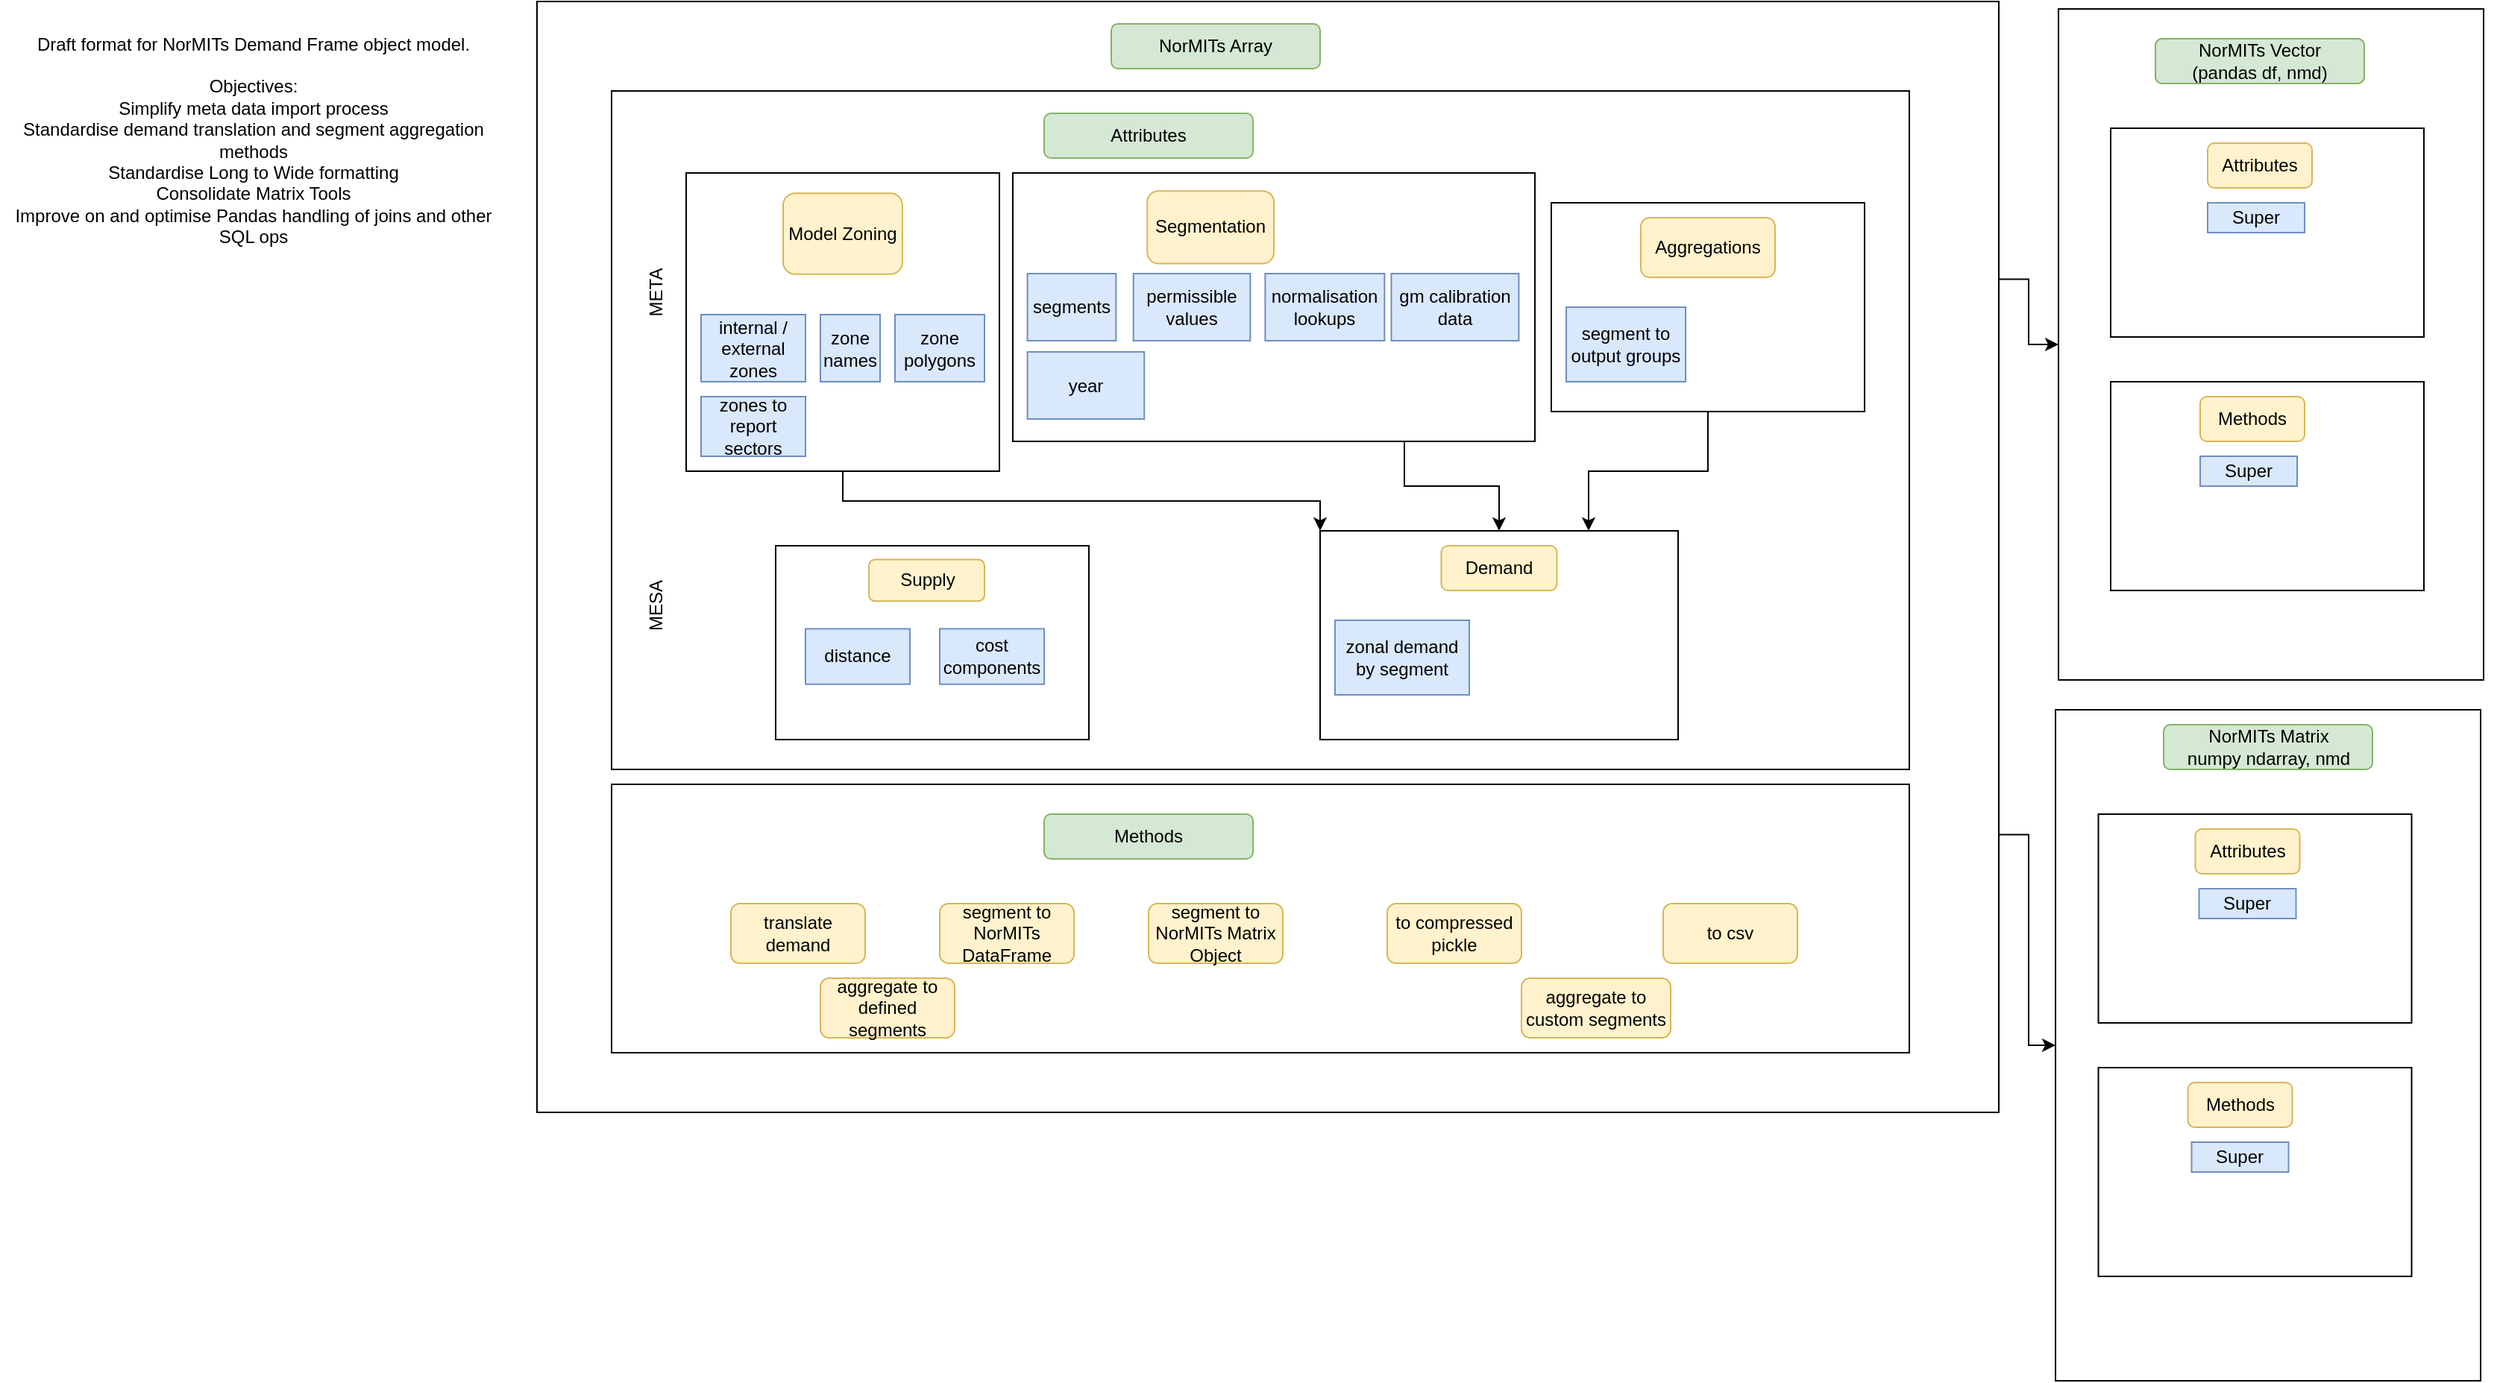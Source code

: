 <mxfile version="14.5.1" type="device" pages="3"><diagram name="(old) Class Structure" id="ro8L4rucvszXfq0d_TsU"><mxGraphModel dx="2249" dy="832" grid="1" gridSize="10" guides="1" tooltips="1" connect="1" arrows="1" fold="1" page="1" pageScale="1" pageWidth="827" pageHeight="1169" math="0" shadow="0"><root><mxCell id="MER2tRHybL5sm-k-57OJ-0"/><mxCell id="MER2tRHybL5sm-k-57OJ-1" parent="MER2tRHybL5sm-k-57OJ-0"/><mxCell id="MER2tRHybL5sm-k-57OJ-2" style="edgeStyle=orthogonalEdgeStyle;rounded=0;orthogonalLoop=1;jettySize=auto;html=1;exitX=1;exitY=0.75;exitDx=0;exitDy=0;" edge="1" parent="MER2tRHybL5sm-k-57OJ-1" source="MER2tRHybL5sm-k-57OJ-4" target="MER2tRHybL5sm-k-57OJ-10"><mxGeometry relative="1" as="geometry"/></mxCell><mxCell id="MER2tRHybL5sm-k-57OJ-3" style="edgeStyle=orthogonalEdgeStyle;rounded=0;orthogonalLoop=1;jettySize=auto;html=1;exitX=1;exitY=0.25;exitDx=0;exitDy=0;" edge="1" parent="MER2tRHybL5sm-k-57OJ-1" source="MER2tRHybL5sm-k-57OJ-4" target="MER2tRHybL5sm-k-57OJ-67"><mxGeometry relative="1" as="geometry"/></mxCell><mxCell id="MER2tRHybL5sm-k-57OJ-4" value="" style="rounded=0;whiteSpace=wrap;html=1;fillColor=none;" vertex="1" parent="MER2tRHybL5sm-k-57OJ-1"><mxGeometry x="-80" y="55" width="980" height="745" as="geometry"/></mxCell><mxCell id="MER2tRHybL5sm-k-57OJ-5" value="" style="rounded=0;whiteSpace=wrap;html=1;" vertex="1" parent="MER2tRHybL5sm-k-57OJ-1"><mxGeometry x="-30" y="115" width="870" height="455" as="geometry"/></mxCell><mxCell id="MER2tRHybL5sm-k-57OJ-6" value="Attributes" style="rounded=1;whiteSpace=wrap;html=1;fillColor=#d5e8d4;strokeColor=#82b366;" vertex="1" parent="MER2tRHybL5sm-k-57OJ-1"><mxGeometry x="260" y="130" width="140" height="30" as="geometry"/></mxCell><mxCell id="MER2tRHybL5sm-k-57OJ-7" style="edgeStyle=orthogonalEdgeStyle;rounded=0;orthogonalLoop=1;jettySize=auto;html=1;exitX=0.75;exitY=1;exitDx=0;exitDy=0;entryX=0.5;entryY=0;entryDx=0;entryDy=0;" edge="1" parent="MER2tRHybL5sm-k-57OJ-1" source="MER2tRHybL5sm-k-57OJ-26" target="MER2tRHybL5sm-k-57OJ-44"><mxGeometry relative="1" as="geometry"/></mxCell><mxCell id="MER2tRHybL5sm-k-57OJ-8" value="" style="group" vertex="1" connectable="0" parent="MER2tRHybL5sm-k-57OJ-1"><mxGeometry x="950" y="530" width="285" height="450" as="geometry"/></mxCell><mxCell id="MER2tRHybL5sm-k-57OJ-9" value="" style="group;fillColor=none;" vertex="1" connectable="0" parent="MER2tRHybL5sm-k-57OJ-8"><mxGeometry x="-12" width="285" height="450" as="geometry"/></mxCell><mxCell id="MER2tRHybL5sm-k-57OJ-10" value="" style="rounded=0;whiteSpace=wrap;html=1;fillColor=none;" vertex="1" parent="MER2tRHybL5sm-k-57OJ-9"><mxGeometry width="285" height="450" as="geometry"/></mxCell><mxCell id="MER2tRHybL5sm-k-57OJ-11" value="NorMITs Matrix&lt;br&gt;numpy ndarray, nmd" style="rounded=1;whiteSpace=wrap;html=1;fillColor=#d5e8d4;strokeColor=#82b366;" vertex="1" parent="MER2tRHybL5sm-k-57OJ-9"><mxGeometry x="72.5" y="10" width="140" height="30" as="geometry"/></mxCell><mxCell id="MER2tRHybL5sm-k-57OJ-12" value="" style="rounded=0;whiteSpace=wrap;html=1;" vertex="1" parent="MER2tRHybL5sm-k-57OJ-9"><mxGeometry x="28.75" y="70" width="210" height="140" as="geometry"/></mxCell><mxCell id="MER2tRHybL5sm-k-57OJ-13" value="Attributes" style="rounded=1;whiteSpace=wrap;html=1;fillColor=#fff2cc;strokeColor=#d6b656;" vertex="1" parent="MER2tRHybL5sm-k-57OJ-9"><mxGeometry x="93.75" y="80" width="70" height="30" as="geometry"/></mxCell><mxCell id="MER2tRHybL5sm-k-57OJ-14" value="" style="rounded=0;whiteSpace=wrap;html=1;" vertex="1" parent="MER2tRHybL5sm-k-57OJ-9"><mxGeometry x="28.75" y="240" width="210" height="140" as="geometry"/></mxCell><mxCell id="MER2tRHybL5sm-k-57OJ-15" value="Methods" style="rounded=1;whiteSpace=wrap;html=1;fillColor=#fff2cc;strokeColor=#d6b656;" vertex="1" parent="MER2tRHybL5sm-k-57OJ-9"><mxGeometry x="88.75" y="250" width="70" height="30" as="geometry"/></mxCell><mxCell id="MER2tRHybL5sm-k-57OJ-16" value="Super" style="rounded=0;whiteSpace=wrap;html=1;fillColor=#dae8fc;strokeColor=#6c8ebf;" vertex="1" parent="MER2tRHybL5sm-k-57OJ-9"><mxGeometry x="96.25" y="120" width="65" height="20" as="geometry"/></mxCell><mxCell id="MER2tRHybL5sm-k-57OJ-17" value="Super" style="rounded=0;whiteSpace=wrap;html=1;fillColor=#dae8fc;strokeColor=#6c8ebf;" vertex="1" parent="MER2tRHybL5sm-k-57OJ-9"><mxGeometry x="91.25" y="290" width="65" height="20" as="geometry"/></mxCell><mxCell id="MER2tRHybL5sm-k-57OJ-18" value="" style="group" vertex="1" connectable="0" parent="MER2tRHybL5sm-k-57OJ-1"><mxGeometry x="20" y="170" width="210" height="200" as="geometry"/></mxCell><mxCell id="MER2tRHybL5sm-k-57OJ-19" value="" style="rounded=0;whiteSpace=wrap;html=1;" vertex="1" parent="MER2tRHybL5sm-k-57OJ-18"><mxGeometry width="210" height="200" as="geometry"/></mxCell><mxCell id="MER2tRHybL5sm-k-57OJ-20" value="Model Zoning" style="rounded=1;whiteSpace=wrap;html=1;fillColor=#fff2cc;strokeColor=#d6b656;" vertex="1" parent="MER2tRHybL5sm-k-57OJ-18"><mxGeometry x="65" y="13.571" width="80" height="54.286" as="geometry"/></mxCell><mxCell id="MER2tRHybL5sm-k-57OJ-21" value="internal / external zones" style="rounded=0;whiteSpace=wrap;html=1;fillColor=#dae8fc;strokeColor=#6c8ebf;" vertex="1" parent="MER2tRHybL5sm-k-57OJ-18"><mxGeometry x="10" y="95" width="70" height="45" as="geometry"/></mxCell><mxCell id="MER2tRHybL5sm-k-57OJ-22" value="zone names" style="rounded=0;whiteSpace=wrap;html=1;fillColor=#dae8fc;strokeColor=#6c8ebf;" vertex="1" parent="MER2tRHybL5sm-k-57OJ-18"><mxGeometry x="90" y="95" width="40" height="45" as="geometry"/></mxCell><mxCell id="MER2tRHybL5sm-k-57OJ-23" value="zone polygons" style="rounded=0;whiteSpace=wrap;html=1;fillColor=#dae8fc;strokeColor=#6c8ebf;" vertex="1" parent="MER2tRHybL5sm-k-57OJ-18"><mxGeometry x="140" y="95" width="60" height="45" as="geometry"/></mxCell><mxCell id="MER2tRHybL5sm-k-57OJ-24" value="zones to report sectors" style="rounded=0;whiteSpace=wrap;html=1;fillColor=#dae8fc;strokeColor=#6c8ebf;" vertex="1" parent="MER2tRHybL5sm-k-57OJ-18"><mxGeometry x="10" y="150" width="70" height="40" as="geometry"/></mxCell><mxCell id="MER2tRHybL5sm-k-57OJ-25" value="" style="group;fillColor=#dae8fc;strokeColor=#6c8ebf;" vertex="1" connectable="0" parent="MER2tRHybL5sm-k-57OJ-1"><mxGeometry x="239" y="170" width="350" height="180" as="geometry"/></mxCell><mxCell id="MER2tRHybL5sm-k-57OJ-26" value="" style="rounded=0;whiteSpace=wrap;html=1;" vertex="1" parent="MER2tRHybL5sm-k-57OJ-25"><mxGeometry width="350" height="180" as="geometry"/></mxCell><mxCell id="MER2tRHybL5sm-k-57OJ-27" value="Segmentation" style="rounded=1;whiteSpace=wrap;html=1;fillColor=#fff2cc;strokeColor=#d6b656;" vertex="1" parent="MER2tRHybL5sm-k-57OJ-25"><mxGeometry x="90.152" y="12.143" width="84.848" height="48.571" as="geometry"/></mxCell><mxCell id="MER2tRHybL5sm-k-57OJ-28" value="normalisation lookups" style="rounded=0;whiteSpace=wrap;html=1;fillColor=#dae8fc;strokeColor=#6c8ebf;" vertex="1" parent="MER2tRHybL5sm-k-57OJ-25"><mxGeometry x="169.19" y="67.5" width="80" height="45" as="geometry"/></mxCell><mxCell id="MER2tRHybL5sm-k-57OJ-29" value="segments" style="rounded=0;whiteSpace=wrap;html=1;fillColor=#dae8fc;strokeColor=#6c8ebf;" vertex="1" parent="MER2tRHybL5sm-k-57OJ-25"><mxGeometry x="9.8" y="67.5" width="59.39" height="45" as="geometry"/></mxCell><mxCell id="MER2tRHybL5sm-k-57OJ-30" value="permissible values" style="rounded=0;whiteSpace=wrap;html=1;fillColor=#dae8fc;strokeColor=#6c8ebf;" vertex="1" parent="MER2tRHybL5sm-k-57OJ-25"><mxGeometry x="80.86" y="67.5" width="78.33" height="45" as="geometry"/></mxCell><mxCell id="MER2tRHybL5sm-k-57OJ-31" value="gm calibration data" style="rounded=0;whiteSpace=wrap;html=1;fillColor=#dae8fc;strokeColor=#6c8ebf;" vertex="1" parent="MER2tRHybL5sm-k-57OJ-25"><mxGeometry x="253.73" y="67.5" width="85.46" height="45" as="geometry"/></mxCell><mxCell id="MER2tRHybL5sm-k-57OJ-32" value="year" style="rounded=0;whiteSpace=wrap;html=1;fillColor=#dae8fc;strokeColor=#6c8ebf;" vertex="1" parent="MER2tRHybL5sm-k-57OJ-25"><mxGeometry x="9.8" y="120" width="78.33" height="45" as="geometry"/></mxCell><mxCell id="MER2tRHybL5sm-k-57OJ-33" value="" style="group;fillColor=#fff2cc;strokeColor=#d6b656;" vertex="1" connectable="0" parent="MER2tRHybL5sm-k-57OJ-1"><mxGeometry x="600" y="190" width="210" height="140" as="geometry"/></mxCell><mxCell id="MER2tRHybL5sm-k-57OJ-34" value="" style="rounded=0;whiteSpace=wrap;html=1;" vertex="1" parent="MER2tRHybL5sm-k-57OJ-33"><mxGeometry width="210" height="140" as="geometry"/></mxCell><mxCell id="MER2tRHybL5sm-k-57OJ-35" value="Aggregations" style="rounded=1;whiteSpace=wrap;html=1;fillColor=#fff2cc;strokeColor=#d6b656;" vertex="1" parent="MER2tRHybL5sm-k-57OJ-33"><mxGeometry x="60" y="10" width="90" height="40" as="geometry"/></mxCell><mxCell id="MER2tRHybL5sm-k-57OJ-36" value="segment to output groups" style="rounded=0;whiteSpace=wrap;html=1;fillColor=#dae8fc;strokeColor=#6c8ebf;" vertex="1" parent="MER2tRHybL5sm-k-57OJ-33"><mxGeometry x="10" y="70" width="80" height="50" as="geometry"/></mxCell><mxCell id="MER2tRHybL5sm-k-57OJ-37" value="" style="group" vertex="1" connectable="0" parent="MER2tRHybL5sm-k-57OJ-1"><mxGeometry x="80" y="420" width="210" height="130" as="geometry"/></mxCell><mxCell id="MER2tRHybL5sm-k-57OJ-38" value="" style="rounded=0;whiteSpace=wrap;html=1;" vertex="1" parent="MER2tRHybL5sm-k-57OJ-37"><mxGeometry width="210" height="130" as="geometry"/></mxCell><mxCell id="MER2tRHybL5sm-k-57OJ-39" value="Supply" style="rounded=1;whiteSpace=wrap;html=1;fillColor=#fff2cc;strokeColor=#d6b656;" vertex="1" parent="MER2tRHybL5sm-k-57OJ-37"><mxGeometry x="62.5" y="9.286" width="77.5" height="27.857" as="geometry"/></mxCell><mxCell id="MER2tRHybL5sm-k-57OJ-40" value="distance" style="rounded=0;whiteSpace=wrap;html=1;fillColor=#dae8fc;strokeColor=#6c8ebf;" vertex="1" parent="MER2tRHybL5sm-k-57OJ-37"><mxGeometry x="20" y="55.714" width="70" height="37.143" as="geometry"/></mxCell><mxCell id="MER2tRHybL5sm-k-57OJ-41" value="cost components" style="rounded=0;whiteSpace=wrap;html=1;fillColor=#dae8fc;strokeColor=#6c8ebf;" vertex="1" parent="MER2tRHybL5sm-k-57OJ-37"><mxGeometry x="110" y="55.714" width="70" height="37.143" as="geometry"/></mxCell><mxCell id="MER2tRHybL5sm-k-57OJ-42" style="edgeStyle=orthogonalEdgeStyle;rounded=0;orthogonalLoop=1;jettySize=auto;html=1;exitX=0.5;exitY=1;exitDx=0;exitDy=0;entryX=0;entryY=0;entryDx=0;entryDy=0;" edge="1" parent="MER2tRHybL5sm-k-57OJ-1" source="MER2tRHybL5sm-k-57OJ-19" target="MER2tRHybL5sm-k-57OJ-44"><mxGeometry relative="1" as="geometry"/></mxCell><mxCell id="MER2tRHybL5sm-k-57OJ-43" value="" style="group;fillColor=#fff2cc;strokeColor=#d6b656;" vertex="1" connectable="0" parent="MER2tRHybL5sm-k-57OJ-1"><mxGeometry x="445" y="410" width="240" height="140" as="geometry"/></mxCell><mxCell id="MER2tRHybL5sm-k-57OJ-44" value="" style="rounded=0;whiteSpace=wrap;html=1;" vertex="1" parent="MER2tRHybL5sm-k-57OJ-43"><mxGeometry width="240" height="140" as="geometry"/></mxCell><mxCell id="MER2tRHybL5sm-k-57OJ-45" value="Demand" style="rounded=1;whiteSpace=wrap;html=1;fillColor=#fff2cc;strokeColor=#d6b656;" vertex="1" parent="MER2tRHybL5sm-k-57OJ-43"><mxGeometry x="81.25" y="10" width="77.5" height="30" as="geometry"/></mxCell><mxCell id="MER2tRHybL5sm-k-57OJ-46" value="zonal demand by segment" style="rounded=0;whiteSpace=wrap;html=1;fillColor=#dae8fc;strokeColor=#6c8ebf;" vertex="1" parent="MER2tRHybL5sm-k-57OJ-43"><mxGeometry x="10" y="60" width="90" height="50" as="geometry"/></mxCell><mxCell id="MER2tRHybL5sm-k-57OJ-47" value="NorMITs Array" style="rounded=1;whiteSpace=wrap;html=1;fillColor=#d5e8d4;strokeColor=#82b366;" vertex="1" parent="MER2tRHybL5sm-k-57OJ-1"><mxGeometry x="305" y="70" width="140" height="30" as="geometry"/></mxCell><mxCell id="MER2tRHybL5sm-k-57OJ-48" value="" style="rounded=0;whiteSpace=wrap;html=1;" vertex="1" parent="MER2tRHybL5sm-k-57OJ-1"><mxGeometry x="-30" y="580" width="870" height="180" as="geometry"/></mxCell><mxCell id="MER2tRHybL5sm-k-57OJ-49" value="Methods" style="rounded=1;whiteSpace=wrap;html=1;fillColor=#d5e8d4;strokeColor=#82b366;" vertex="1" parent="MER2tRHybL5sm-k-57OJ-1"><mxGeometry x="260" y="600" width="140" height="30" as="geometry"/></mxCell><mxCell id="MER2tRHybL5sm-k-57OJ-50" value="translate demand" style="rounded=1;whiteSpace=wrap;html=1;fillColor=#fff2cc;strokeColor=#d6b656;" vertex="1" parent="MER2tRHybL5sm-k-57OJ-1"><mxGeometry x="50" y="660" width="90" height="40" as="geometry"/></mxCell><mxCell id="MER2tRHybL5sm-k-57OJ-51" value="segment to NorMITs DataFrame" style="rounded=1;whiteSpace=wrap;html=1;fillColor=#fff2cc;strokeColor=#d6b656;" vertex="1" parent="MER2tRHybL5sm-k-57OJ-1"><mxGeometry x="190" y="660" width="90" height="40" as="geometry"/></mxCell><mxCell id="MER2tRHybL5sm-k-57OJ-52" value="segment to NorMITs Matrix Object" style="rounded=1;whiteSpace=wrap;html=1;fillColor=#fff2cc;strokeColor=#d6b656;" vertex="1" parent="MER2tRHybL5sm-k-57OJ-1"><mxGeometry x="330" y="660" width="90" height="40" as="geometry"/></mxCell><mxCell id="MER2tRHybL5sm-k-57OJ-53" value="to compressed pickle" style="rounded=1;whiteSpace=wrap;html=1;fillColor=#fff2cc;strokeColor=#d6b656;" vertex="1" parent="MER2tRHybL5sm-k-57OJ-1"><mxGeometry x="490" y="660" width="90" height="40" as="geometry"/></mxCell><mxCell id="MER2tRHybL5sm-k-57OJ-54" value="to csv" style="rounded=1;whiteSpace=wrap;html=1;fillColor=#fff2cc;strokeColor=#d6b656;" vertex="1" parent="MER2tRHybL5sm-k-57OJ-1"><mxGeometry x="675" y="660" width="90" height="40" as="geometry"/></mxCell><mxCell id="MER2tRHybL5sm-k-57OJ-55" style="edgeStyle=orthogonalEdgeStyle;rounded=0;orthogonalLoop=1;jettySize=auto;html=1;exitX=0.5;exitY=1;exitDx=0;exitDy=0;entryX=0.75;entryY=0;entryDx=0;entryDy=0;" edge="1" parent="MER2tRHybL5sm-k-57OJ-1" source="MER2tRHybL5sm-k-57OJ-34" target="MER2tRHybL5sm-k-57OJ-44"><mxGeometry relative="1" as="geometry"/></mxCell><mxCell id="MER2tRHybL5sm-k-57OJ-56" value="META" style="text;html=1;strokeColor=none;fillColor=none;align=center;verticalAlign=middle;whiteSpace=wrap;rounded=0;rotation=-90;" vertex="1" parent="MER2tRHybL5sm-k-57OJ-1"><mxGeometry x="-20" y="240" width="40" height="20" as="geometry"/></mxCell><mxCell id="MER2tRHybL5sm-k-57OJ-57" value="MESA" style="text;html=1;strokeColor=none;fillColor=none;align=center;verticalAlign=middle;whiteSpace=wrap;rounded=0;rotation=-90;" vertex="1" parent="MER2tRHybL5sm-k-57OJ-1"><mxGeometry x="-20" y="450" width="40" height="20" as="geometry"/></mxCell><mxCell id="MER2tRHybL5sm-k-57OJ-58" value="Draft format for NorMITs Demand Frame object model.&lt;br&gt;&lt;br&gt;Objectives:&lt;br&gt;Simplify meta data import process&lt;br&gt;Standardise demand translation and segment aggregation methods&lt;br&gt;Standardise Long to Wide formatting&lt;br&gt;Consolidate Matrix Tools&lt;br&gt;Improve on and optimise Pandas handling of joins and other SQL ops" style="text;html=1;strokeColor=none;fillColor=none;align=center;verticalAlign=middle;whiteSpace=wrap;rounded=0;" vertex="1" parent="MER2tRHybL5sm-k-57OJ-1"><mxGeometry x="-440" y="55" width="340" height="185" as="geometry"/></mxCell><mxCell id="MER2tRHybL5sm-k-57OJ-59" value="" style="group;fillColor=none;" vertex="1" connectable="0" parent="MER2tRHybL5sm-k-57OJ-1"><mxGeometry x="940" y="60" width="285" height="450" as="geometry"/></mxCell><mxCell id="MER2tRHybL5sm-k-57OJ-60" value="NorMITs DataFrame&lt;br&gt;(pandas df, nmd)" style="rounded=1;whiteSpace=wrap;html=1;fillColor=#d5e8d4;strokeColor=#82b366;" vertex="1" parent="MER2tRHybL5sm-k-57OJ-59"><mxGeometry x="65" y="20" width="140" height="30" as="geometry"/></mxCell><mxCell id="MER2tRHybL5sm-k-57OJ-61" value="" style="rounded=0;whiteSpace=wrap;html=1;" vertex="1" parent="MER2tRHybL5sm-k-57OJ-59"><mxGeometry x="35" y="80" width="210" height="140" as="geometry"/></mxCell><mxCell id="MER2tRHybL5sm-k-57OJ-62" value="Attributes" style="rounded=1;whiteSpace=wrap;html=1;fillColor=#fff2cc;strokeColor=#d6b656;" vertex="1" parent="MER2tRHybL5sm-k-57OJ-59"><mxGeometry x="100" y="90" width="70" height="30" as="geometry"/></mxCell><mxCell id="MER2tRHybL5sm-k-57OJ-63" value="Methods" style="rounded=1;whiteSpace=wrap;html=1;fillColor=#fff2cc;strokeColor=#d6b656;" vertex="1" parent="MER2tRHybL5sm-k-57OJ-59"><mxGeometry x="95" y="260" width="70" height="30" as="geometry"/></mxCell><mxCell id="MER2tRHybL5sm-k-57OJ-64" value="Super" style="rounded=0;whiteSpace=wrap;html=1;fillColor=#dae8fc;strokeColor=#6c8ebf;" vertex="1" parent="MER2tRHybL5sm-k-57OJ-59"><mxGeometry x="100" y="130" width="65" height="20" as="geometry"/></mxCell><mxCell id="MER2tRHybL5sm-k-57OJ-65" value="Super" style="rounded=0;whiteSpace=wrap;html=1;fillColor=#dae8fc;strokeColor=#6c8ebf;" vertex="1" parent="MER2tRHybL5sm-k-57OJ-59"><mxGeometry x="95" y="300" width="65" height="20" as="geometry"/></mxCell><mxCell id="MER2tRHybL5sm-k-57OJ-66" value="" style="group;fillColor=none;" vertex="1" connectable="0" parent="MER2tRHybL5sm-k-57OJ-59"><mxGeometry width="285" height="450" as="geometry"/></mxCell><mxCell id="MER2tRHybL5sm-k-57OJ-67" value="" style="rounded=0;whiteSpace=wrap;html=1;fillColor=none;" vertex="1" parent="MER2tRHybL5sm-k-57OJ-66"><mxGeometry width="285" height="450" as="geometry"/></mxCell><mxCell id="MER2tRHybL5sm-k-57OJ-68" value="" style="rounded=0;whiteSpace=wrap;html=1;" vertex="1" parent="MER2tRHybL5sm-k-57OJ-66"><mxGeometry x="35" y="250" width="210" height="140" as="geometry"/></mxCell><mxCell id="MER2tRHybL5sm-k-57OJ-69" value="NorMITs Vector&lt;br&gt;(pandas df, nmd)" style="rounded=1;whiteSpace=wrap;html=1;fillColor=#d5e8d4;strokeColor=#82b366;" vertex="1" parent="MER2tRHybL5sm-k-57OJ-66"><mxGeometry x="65" y="20" width="140" height="30" as="geometry"/></mxCell><mxCell id="MER2tRHybL5sm-k-57OJ-70" value="" style="rounded=0;whiteSpace=wrap;html=1;" vertex="1" parent="MER2tRHybL5sm-k-57OJ-66"><mxGeometry x="35" y="80" width="210" height="140" as="geometry"/></mxCell><mxCell id="MER2tRHybL5sm-k-57OJ-71" value="Attributes" style="rounded=1;whiteSpace=wrap;html=1;fillColor=#fff2cc;strokeColor=#d6b656;" vertex="1" parent="MER2tRHybL5sm-k-57OJ-66"><mxGeometry x="100" y="90" width="70" height="30" as="geometry"/></mxCell><mxCell id="MER2tRHybL5sm-k-57OJ-72" value="Super" style="rounded=0;whiteSpace=wrap;html=1;fillColor=#dae8fc;strokeColor=#6c8ebf;" vertex="1" parent="MER2tRHybL5sm-k-57OJ-66"><mxGeometry x="100" y="130" width="65" height="20" as="geometry"/></mxCell><mxCell id="MER2tRHybL5sm-k-57OJ-73" value="Methods" style="rounded=1;whiteSpace=wrap;html=1;fillColor=#fff2cc;strokeColor=#d6b656;" vertex="1" parent="MER2tRHybL5sm-k-57OJ-66"><mxGeometry x="95" y="260" width="70" height="30" as="geometry"/></mxCell><mxCell id="MER2tRHybL5sm-k-57OJ-74" value="Super" style="rounded=0;whiteSpace=wrap;html=1;fillColor=#dae8fc;strokeColor=#6c8ebf;" vertex="1" parent="MER2tRHybL5sm-k-57OJ-66"><mxGeometry x="95" y="300" width="65" height="20" as="geometry"/></mxCell><mxCell id="MER2tRHybL5sm-k-57OJ-75" value="aggregate to defined segments" style="rounded=1;whiteSpace=wrap;html=1;fillColor=#fff2cc;strokeColor=#d6b656;" vertex="1" parent="MER2tRHybL5sm-k-57OJ-1"><mxGeometry x="110" y="710" width="90" height="40" as="geometry"/></mxCell><mxCell id="MER2tRHybL5sm-k-57OJ-76" value="aggregate to custom segments" style="rounded=1;whiteSpace=wrap;html=1;fillColor=#fff2cc;strokeColor=#d6b656;" vertex="1" parent="MER2tRHybL5sm-k-57OJ-1"><mxGeometry x="580" y="710" width="100" height="40" as="geometry"/></mxCell></root></mxGraphModel></diagram><diagram id="L_0U2pa3py76Em3ltqrZ" name="Class Structure"><mxGraphModel dx="2249" dy="832" grid="1" gridSize="10" guides="1" tooltips="1" connect="1" arrows="1" fold="1" page="1" pageScale="1" pageWidth="827" pageHeight="1169" math="0" shadow="0"><root><mxCell id="0"/><mxCell id="1" parent="0"/><mxCell id="Or7PNEEcfZV_SmvO1WI1-120" style="edgeStyle=orthogonalEdgeStyle;rounded=0;orthogonalLoop=1;jettySize=auto;html=1;exitX=1;exitY=0.75;exitDx=0;exitDy=0;" parent="1" source="Or7PNEEcfZV_SmvO1WI1-84" target="Or7PNEEcfZV_SmvO1WI1-32" edge="1"><mxGeometry relative="1" as="geometry"/></mxCell><mxCell id="Or7PNEEcfZV_SmvO1WI1-121" style="edgeStyle=orthogonalEdgeStyle;rounded=0;orthogonalLoop=1;jettySize=auto;html=1;exitX=1;exitY=0.25;exitDx=0;exitDy=0;" parent="1" source="Or7PNEEcfZV_SmvO1WI1-84" target="Or7PNEEcfZV_SmvO1WI1-20" edge="1"><mxGeometry relative="1" as="geometry"/></mxCell><mxCell id="Or7PNEEcfZV_SmvO1WI1-84" value="" style="rounded=0;whiteSpace=wrap;html=1;fillColor=none;" parent="1" vertex="1"><mxGeometry x="-80" y="55" width="980" height="745" as="geometry"/></mxCell><mxCell id="Or7PNEEcfZV_SmvO1WI1-2" value="" style="rounded=0;whiteSpace=wrap;html=1;" parent="1" vertex="1"><mxGeometry x="-30" y="115" width="870" height="455" as="geometry"/></mxCell><mxCell id="Or7PNEEcfZV_SmvO1WI1-1" value="Attributes" style="rounded=1;whiteSpace=wrap;html=1;fillColor=#d5e8d4;strokeColor=#82b366;" parent="1" vertex="1"><mxGeometry x="260" y="130" width="140" height="30" as="geometry"/></mxCell><mxCell id="Or7PNEEcfZV_SmvO1WI1-31" style="edgeStyle=orthogonalEdgeStyle;rounded=0;orthogonalLoop=1;jettySize=auto;html=1;exitX=0.75;exitY=1;exitDx=0;exitDy=0;entryX=0.5;entryY=0;entryDx=0;entryDy=0;" parent="1" source="Or7PNEEcfZV_SmvO1WI1-12" target="Or7PNEEcfZV_SmvO1WI1-29" edge="1"><mxGeometry relative="1" as="geometry"/></mxCell><mxCell id="Or7PNEEcfZV_SmvO1WI1-50" value="" style="group" parent="1" vertex="1" connectable="0"><mxGeometry x="950" y="530" width="285" height="450" as="geometry"/></mxCell><mxCell id="Or7PNEEcfZV_SmvO1WI1-92" value="" style="group;fillColor=none;" parent="Or7PNEEcfZV_SmvO1WI1-50" vertex="1" connectable="0"><mxGeometry x="-12" width="285" height="450" as="geometry"/></mxCell><mxCell id="Or7PNEEcfZV_SmvO1WI1-32" value="" style="rounded=0;whiteSpace=wrap;html=1;fillColor=none;" parent="Or7PNEEcfZV_SmvO1WI1-92" vertex="1"><mxGeometry width="285" height="450" as="geometry"/></mxCell><mxCell id="Or7PNEEcfZV_SmvO1WI1-33" value="NorMITs Matrix&lt;br&gt;numpy ndarray, nmd" style="rounded=1;whiteSpace=wrap;html=1;fillColor=#d5e8d4;strokeColor=#82b366;" parent="Or7PNEEcfZV_SmvO1WI1-92" vertex="1"><mxGeometry x="72.5" y="10" width="140" height="30" as="geometry"/></mxCell><mxCell id="Or7PNEEcfZV_SmvO1WI1-35" value="" style="rounded=0;whiteSpace=wrap;html=1;" parent="Or7PNEEcfZV_SmvO1WI1-92" vertex="1"><mxGeometry x="28.75" y="70" width="210" height="140" as="geometry"/></mxCell><mxCell id="Or7PNEEcfZV_SmvO1WI1-36" value="Attributes" style="rounded=1;whiteSpace=wrap;html=1;fillColor=#fff2cc;strokeColor=#d6b656;" parent="Or7PNEEcfZV_SmvO1WI1-92" vertex="1"><mxGeometry x="93.75" y="80" width="70" height="30" as="geometry"/></mxCell><mxCell id="Or7PNEEcfZV_SmvO1WI1-37" value="" style="rounded=0;whiteSpace=wrap;html=1;" parent="Or7PNEEcfZV_SmvO1WI1-92" vertex="1"><mxGeometry x="28.75" y="240" width="210" height="140" as="geometry"/></mxCell><mxCell id="Or7PNEEcfZV_SmvO1WI1-38" value="Methods" style="rounded=1;whiteSpace=wrap;html=1;fillColor=#fff2cc;strokeColor=#d6b656;" parent="Or7PNEEcfZV_SmvO1WI1-92" vertex="1"><mxGeometry x="88.75" y="250" width="70" height="30" as="geometry"/></mxCell><mxCell id="Or7PNEEcfZV_SmvO1WI1-111" value="Super" style="rounded=0;whiteSpace=wrap;html=1;fillColor=#dae8fc;strokeColor=#6c8ebf;" parent="Or7PNEEcfZV_SmvO1WI1-92" vertex="1"><mxGeometry x="96.25" y="120" width="65" height="20" as="geometry"/></mxCell><mxCell id="Or7PNEEcfZV_SmvO1WI1-112" value="Super" style="rounded=0;whiteSpace=wrap;html=1;fillColor=#dae8fc;strokeColor=#6c8ebf;" parent="Or7PNEEcfZV_SmvO1WI1-92" vertex="1"><mxGeometry x="91.25" y="290" width="65" height="20" as="geometry"/></mxCell><mxCell id="Or7PNEEcfZV_SmvO1WI1-53" value="" style="group" parent="1" vertex="1" connectable="0"><mxGeometry x="20" y="170" width="210" height="200" as="geometry"/></mxCell><mxCell id="Or7PNEEcfZV_SmvO1WI1-6" value="" style="rounded=0;whiteSpace=wrap;html=1;" parent="Or7PNEEcfZV_SmvO1WI1-53" vertex="1"><mxGeometry width="210" height="200" as="geometry"/></mxCell><mxCell id="Or7PNEEcfZV_SmvO1WI1-5" value="Model Zoning" style="rounded=1;whiteSpace=wrap;html=1;fillColor=#fff2cc;strokeColor=#d6b656;" parent="Or7PNEEcfZV_SmvO1WI1-53" vertex="1"><mxGeometry x="65" y="13.571" width="80" height="54.286" as="geometry"/></mxCell><mxCell id="Or7PNEEcfZV_SmvO1WI1-7" value="internal / external zones" style="rounded=0;whiteSpace=wrap;html=1;fillColor=#dae8fc;strokeColor=#6c8ebf;" parent="Or7PNEEcfZV_SmvO1WI1-53" vertex="1"><mxGeometry x="10" y="95" width="70" height="45" as="geometry"/></mxCell><mxCell id="Or7PNEEcfZV_SmvO1WI1-9" value="zone names" style="rounded=0;whiteSpace=wrap;html=1;fillColor=#dae8fc;strokeColor=#6c8ebf;" parent="Or7PNEEcfZV_SmvO1WI1-53" vertex="1"><mxGeometry x="90" y="95" width="40" height="45" as="geometry"/></mxCell><mxCell id="Or7PNEEcfZV_SmvO1WI1-10" value="zone polygons" style="rounded=0;whiteSpace=wrap;html=1;fillColor=#dae8fc;strokeColor=#6c8ebf;" parent="Or7PNEEcfZV_SmvO1WI1-53" vertex="1"><mxGeometry x="140" y="95" width="60" height="45" as="geometry"/></mxCell><mxCell id="Or7PNEEcfZV_SmvO1WI1-97" value="zones to report sectors" style="rounded=0;whiteSpace=wrap;html=1;fillColor=#dae8fc;strokeColor=#6c8ebf;" parent="Or7PNEEcfZV_SmvO1WI1-53" vertex="1"><mxGeometry x="10" y="150" width="70" height="40" as="geometry"/></mxCell><mxCell id="Or7PNEEcfZV_SmvO1WI1-54" value="" style="group;fillColor=#dae8fc;strokeColor=#6c8ebf;" parent="1" vertex="1" connectable="0"><mxGeometry x="239" y="170" width="350" height="180" as="geometry"/></mxCell><mxCell id="Or7PNEEcfZV_SmvO1WI1-12" value="" style="rounded=0;whiteSpace=wrap;html=1;" parent="Or7PNEEcfZV_SmvO1WI1-54" vertex="1"><mxGeometry width="350" height="180" as="geometry"/></mxCell><mxCell id="Or7PNEEcfZV_SmvO1WI1-11" value="Segmentation" style="rounded=1;whiteSpace=wrap;html=1;fillColor=#fff2cc;strokeColor=#d6b656;" parent="Or7PNEEcfZV_SmvO1WI1-54" vertex="1"><mxGeometry x="90.152" y="12.143" width="84.848" height="48.571" as="geometry"/></mxCell><mxCell id="Or7PNEEcfZV_SmvO1WI1-13" value="normalisation lookups" style="rounded=0;whiteSpace=wrap;html=1;fillColor=#dae8fc;strokeColor=#6c8ebf;" parent="Or7PNEEcfZV_SmvO1WI1-54" vertex="1"><mxGeometry x="169.19" y="67.5" width="80" height="45" as="geometry"/></mxCell><mxCell id="Or7PNEEcfZV_SmvO1WI1-14" value="segments" style="rounded=0;whiteSpace=wrap;html=1;fillColor=#dae8fc;strokeColor=#6c8ebf;" parent="Or7PNEEcfZV_SmvO1WI1-54" vertex="1"><mxGeometry x="9.8" y="67.5" width="59.39" height="45" as="geometry"/></mxCell><mxCell id="Or7PNEEcfZV_SmvO1WI1-15" value="permissible values" style="rounded=0;whiteSpace=wrap;html=1;fillColor=#dae8fc;strokeColor=#6c8ebf;" parent="Or7PNEEcfZV_SmvO1WI1-54" vertex="1"><mxGeometry x="80.86" y="67.5" width="78.33" height="45" as="geometry"/></mxCell><mxCell id="Or7PNEEcfZV_SmvO1WI1-100" value="gm calibration data" style="rounded=0;whiteSpace=wrap;html=1;fillColor=#dae8fc;strokeColor=#6c8ebf;" parent="Or7PNEEcfZV_SmvO1WI1-54" vertex="1"><mxGeometry x="253.73" y="67.5" width="85.46" height="45" as="geometry"/></mxCell><mxCell id="Or7PNEEcfZV_SmvO1WI1-122" value="year" style="rounded=0;whiteSpace=wrap;html=1;fillColor=#dae8fc;strokeColor=#6c8ebf;" parent="Or7PNEEcfZV_SmvO1WI1-54" vertex="1"><mxGeometry x="9.8" y="120" width="78.33" height="45" as="geometry"/></mxCell><mxCell id="Or7PNEEcfZV_SmvO1WI1-55" value="" style="group;fillColor=#fff2cc;strokeColor=#d6b656;" parent="1" vertex="1" connectable="0"><mxGeometry x="600" y="190" width="210" height="140" as="geometry"/></mxCell><mxCell id="Or7PNEEcfZV_SmvO1WI1-18" value="" style="rounded=0;whiteSpace=wrap;html=1;" parent="Or7PNEEcfZV_SmvO1WI1-55" vertex="1"><mxGeometry width="210" height="140" as="geometry"/></mxCell><mxCell id="Or7PNEEcfZV_SmvO1WI1-17" value="Aggregations" style="rounded=1;whiteSpace=wrap;html=1;fillColor=#fff2cc;strokeColor=#d6b656;" parent="Or7PNEEcfZV_SmvO1WI1-55" vertex="1"><mxGeometry x="60" y="10" width="90" height="40" as="geometry"/></mxCell><mxCell id="Or7PNEEcfZV_SmvO1WI1-19" value="segment to output groups" style="rounded=0;whiteSpace=wrap;html=1;fillColor=#dae8fc;strokeColor=#6c8ebf;" parent="Or7PNEEcfZV_SmvO1WI1-55" vertex="1"><mxGeometry x="10" y="70" width="80" height="50" as="geometry"/></mxCell><mxCell id="Or7PNEEcfZV_SmvO1WI1-58" value="" style="group" parent="1" vertex="1" connectable="0"><mxGeometry x="80" y="420" width="210" height="130" as="geometry"/></mxCell><mxCell id="Or7PNEEcfZV_SmvO1WI1-27" value="" style="rounded=0;whiteSpace=wrap;html=1;" parent="Or7PNEEcfZV_SmvO1WI1-58" vertex="1"><mxGeometry width="210" height="130" as="geometry"/></mxCell><mxCell id="Or7PNEEcfZV_SmvO1WI1-28" value="Supply" style="rounded=1;whiteSpace=wrap;html=1;fillColor=#fff2cc;strokeColor=#d6b656;" parent="Or7PNEEcfZV_SmvO1WI1-58" vertex="1"><mxGeometry x="62.5" y="9.286" width="77.5" height="27.857" as="geometry"/></mxCell><mxCell id="Or7PNEEcfZV_SmvO1WI1-56" value="distance" style="rounded=0;whiteSpace=wrap;html=1;fillColor=#dae8fc;strokeColor=#6c8ebf;" parent="Or7PNEEcfZV_SmvO1WI1-58" vertex="1"><mxGeometry x="20" y="55.714" width="70" height="37.143" as="geometry"/></mxCell><mxCell id="Or7PNEEcfZV_SmvO1WI1-57" value="cost components" style="rounded=0;whiteSpace=wrap;html=1;fillColor=#dae8fc;strokeColor=#6c8ebf;" parent="Or7PNEEcfZV_SmvO1WI1-58" vertex="1"><mxGeometry x="110" y="55.714" width="70" height="37.143" as="geometry"/></mxCell><mxCell id="Or7PNEEcfZV_SmvO1WI1-60" style="edgeStyle=orthogonalEdgeStyle;rounded=0;orthogonalLoop=1;jettySize=auto;html=1;exitX=0.5;exitY=1;exitDx=0;exitDy=0;entryX=0;entryY=0;entryDx=0;entryDy=0;" parent="1" source="Or7PNEEcfZV_SmvO1WI1-6" target="Or7PNEEcfZV_SmvO1WI1-29" edge="1"><mxGeometry relative="1" as="geometry"/></mxCell><mxCell id="Or7PNEEcfZV_SmvO1WI1-61" value="" style="group;fillColor=#fff2cc;strokeColor=#d6b656;" parent="1" vertex="1" connectable="0"><mxGeometry x="445" y="410" width="240" height="140" as="geometry"/></mxCell><mxCell id="Or7PNEEcfZV_SmvO1WI1-29" value="" style="rounded=0;whiteSpace=wrap;html=1;" parent="Or7PNEEcfZV_SmvO1WI1-61" vertex="1"><mxGeometry width="240" height="140" as="geometry"/></mxCell><mxCell id="Or7PNEEcfZV_SmvO1WI1-30" value="Demand" style="rounded=1;whiteSpace=wrap;html=1;fillColor=#fff2cc;strokeColor=#d6b656;" parent="Or7PNEEcfZV_SmvO1WI1-61" vertex="1"><mxGeometry x="81.25" y="10" width="77.5" height="30" as="geometry"/></mxCell><mxCell id="Or7PNEEcfZV_SmvO1WI1-59" value="zonal demand by segment" style="rounded=0;whiteSpace=wrap;html=1;fillColor=#dae8fc;strokeColor=#6c8ebf;" parent="Or7PNEEcfZV_SmvO1WI1-61" vertex="1"><mxGeometry x="10" y="60" width="90" height="50" as="geometry"/></mxCell><mxCell id="Or7PNEEcfZV_SmvO1WI1-63" value="NorMITs Array" style="rounded=1;whiteSpace=wrap;html=1;fillColor=#d5e8d4;strokeColor=#82b366;" parent="1" vertex="1"><mxGeometry x="305" y="70" width="140" height="30" as="geometry"/></mxCell><mxCell id="Or7PNEEcfZV_SmvO1WI1-67" value="" style="rounded=0;whiteSpace=wrap;html=1;" parent="1" vertex="1"><mxGeometry x="-30" y="580" width="870" height="180" as="geometry"/></mxCell><mxCell id="Or7PNEEcfZV_SmvO1WI1-68" value="Methods" style="rounded=1;whiteSpace=wrap;html=1;fillColor=#d5e8d4;strokeColor=#82b366;" parent="1" vertex="1"><mxGeometry x="260" y="600" width="140" height="30" as="geometry"/></mxCell><mxCell id="Or7PNEEcfZV_SmvO1WI1-69" value="translate demand" style="rounded=1;whiteSpace=wrap;html=1;fillColor=#fff2cc;strokeColor=#d6b656;" parent="1" vertex="1"><mxGeometry x="50" y="660" width="90" height="40" as="geometry"/></mxCell><mxCell id="Or7PNEEcfZV_SmvO1WI1-70" value="segment to NorMITs DataFrame" style="rounded=1;whiteSpace=wrap;html=1;fillColor=#fff2cc;strokeColor=#d6b656;" parent="1" vertex="1"><mxGeometry x="190" y="660" width="90" height="40" as="geometry"/></mxCell><mxCell id="Or7PNEEcfZV_SmvO1WI1-71" value="segment to NorMITs Matrix Object" style="rounded=1;whiteSpace=wrap;html=1;fillColor=#fff2cc;strokeColor=#d6b656;" parent="1" vertex="1"><mxGeometry x="330" y="660" width="90" height="40" as="geometry"/></mxCell><mxCell id="Or7PNEEcfZV_SmvO1WI1-78" value="to compressed pickle" style="rounded=1;whiteSpace=wrap;html=1;fillColor=#fff2cc;strokeColor=#d6b656;" parent="1" vertex="1"><mxGeometry x="490" y="660" width="90" height="40" as="geometry"/></mxCell><mxCell id="Or7PNEEcfZV_SmvO1WI1-79" value="to csv" style="rounded=1;whiteSpace=wrap;html=1;fillColor=#fff2cc;strokeColor=#d6b656;" parent="1" vertex="1"><mxGeometry x="675" y="660" width="90" height="40" as="geometry"/></mxCell><mxCell id="Or7PNEEcfZV_SmvO1WI1-80" style="edgeStyle=orthogonalEdgeStyle;rounded=0;orthogonalLoop=1;jettySize=auto;html=1;exitX=0.5;exitY=1;exitDx=0;exitDy=0;entryX=0.75;entryY=0;entryDx=0;entryDy=0;" parent="1" source="Or7PNEEcfZV_SmvO1WI1-18" target="Or7PNEEcfZV_SmvO1WI1-29" edge="1"><mxGeometry relative="1" as="geometry"/></mxCell><mxCell id="Or7PNEEcfZV_SmvO1WI1-81" value="META" style="text;html=1;strokeColor=none;fillColor=none;align=center;verticalAlign=middle;whiteSpace=wrap;rounded=0;rotation=-90;" parent="1" vertex="1"><mxGeometry x="-20" y="240" width="40" height="20" as="geometry"/></mxCell><mxCell id="Or7PNEEcfZV_SmvO1WI1-82" value="MESA" style="text;html=1;strokeColor=none;fillColor=none;align=center;verticalAlign=middle;whiteSpace=wrap;rounded=0;rotation=-90;" parent="1" vertex="1"><mxGeometry x="-20" y="450" width="40" height="20" as="geometry"/></mxCell><mxCell id="Or7PNEEcfZV_SmvO1WI1-99" value="Draft format for NorMITs Demand Frame object model.&lt;br&gt;&lt;br&gt;Objectives:&lt;br&gt;Simplify meta data import process&lt;br&gt;Standardise demand translation and segment aggregation methods&lt;br&gt;Standardise Long to Wide formatting&lt;br&gt;Consolidate Matrix Tools&lt;br&gt;Improve on and optimise Pandas handling of joins and other SQL ops" style="text;html=1;strokeColor=none;fillColor=none;align=center;verticalAlign=middle;whiteSpace=wrap;rounded=0;" parent="1" vertex="1"><mxGeometry x="-440" y="55" width="340" height="185" as="geometry"/></mxCell><mxCell id="Or7PNEEcfZV_SmvO1WI1-39" value="" style="group;fillColor=none;" parent="1" vertex="1" connectable="0"><mxGeometry x="940" y="60" width="285" height="450" as="geometry"/></mxCell><mxCell id="Or7PNEEcfZV_SmvO1WI1-22" value="NorMITs DataFrame&lt;br&gt;(pandas df, nmd)" style="rounded=1;whiteSpace=wrap;html=1;fillColor=#d5e8d4;strokeColor=#82b366;" parent="Or7PNEEcfZV_SmvO1WI1-39" vertex="1"><mxGeometry x="65" y="20" width="140" height="30" as="geometry"/></mxCell><mxCell id="Or7PNEEcfZV_SmvO1WI1-23" value="" style="rounded=0;whiteSpace=wrap;html=1;" parent="Or7PNEEcfZV_SmvO1WI1-39" vertex="1"><mxGeometry x="35" y="80" width="210" height="140" as="geometry"/></mxCell><mxCell id="Or7PNEEcfZV_SmvO1WI1-25" value="Attributes" style="rounded=1;whiteSpace=wrap;html=1;fillColor=#fff2cc;strokeColor=#d6b656;" parent="Or7PNEEcfZV_SmvO1WI1-39" vertex="1"><mxGeometry x="100" y="90" width="70" height="30" as="geometry"/></mxCell><mxCell id="Or7PNEEcfZV_SmvO1WI1-26" value="Methods" style="rounded=1;whiteSpace=wrap;html=1;fillColor=#fff2cc;strokeColor=#d6b656;" parent="Or7PNEEcfZV_SmvO1WI1-39" vertex="1"><mxGeometry x="95" y="260" width="70" height="30" as="geometry"/></mxCell><mxCell id="Or7PNEEcfZV_SmvO1WI1-64" value="Super" style="rounded=0;whiteSpace=wrap;html=1;fillColor=#dae8fc;strokeColor=#6c8ebf;" parent="Or7PNEEcfZV_SmvO1WI1-39" vertex="1"><mxGeometry x="100" y="130" width="65" height="20" as="geometry"/></mxCell><mxCell id="Or7PNEEcfZV_SmvO1WI1-109" value="Super" style="rounded=0;whiteSpace=wrap;html=1;fillColor=#dae8fc;strokeColor=#6c8ebf;" parent="Or7PNEEcfZV_SmvO1WI1-39" vertex="1"><mxGeometry x="95" y="300" width="65" height="20" as="geometry"/></mxCell><mxCell id="Or7PNEEcfZV_SmvO1WI1-119" value="" style="group;fillColor=none;" parent="Or7PNEEcfZV_SmvO1WI1-39" vertex="1" connectable="0"><mxGeometry width="285" height="450" as="geometry"/></mxCell><mxCell id="Or7PNEEcfZV_SmvO1WI1-20" value="" style="rounded=0;whiteSpace=wrap;html=1;fillColor=none;" parent="Or7PNEEcfZV_SmvO1WI1-119" vertex="1"><mxGeometry width="285" height="450" as="geometry"/></mxCell><mxCell id="Or7PNEEcfZV_SmvO1WI1-24" value="" style="rounded=0;whiteSpace=wrap;html=1;" parent="Or7PNEEcfZV_SmvO1WI1-119" vertex="1"><mxGeometry x="35" y="250" width="210" height="140" as="geometry"/></mxCell><mxCell id="Or7PNEEcfZV_SmvO1WI1-113" value="NorMITs Vector&lt;br&gt;(pandas df, nmd)" style="rounded=1;whiteSpace=wrap;html=1;fillColor=#d5e8d4;strokeColor=#82b366;" parent="Or7PNEEcfZV_SmvO1WI1-119" vertex="1"><mxGeometry x="65" y="20" width="140" height="30" as="geometry"/></mxCell><mxCell id="Or7PNEEcfZV_SmvO1WI1-114" value="" style="rounded=0;whiteSpace=wrap;html=1;" parent="Or7PNEEcfZV_SmvO1WI1-119" vertex="1"><mxGeometry x="35" y="80" width="210" height="140" as="geometry"/></mxCell><mxCell id="Or7PNEEcfZV_SmvO1WI1-115" value="Attributes" style="rounded=1;whiteSpace=wrap;html=1;fillColor=#fff2cc;strokeColor=#d6b656;" parent="Or7PNEEcfZV_SmvO1WI1-119" vertex="1"><mxGeometry x="100" y="90" width="70" height="30" as="geometry"/></mxCell><mxCell id="Or7PNEEcfZV_SmvO1WI1-116" value="Super" style="rounded=0;whiteSpace=wrap;html=1;fillColor=#dae8fc;strokeColor=#6c8ebf;" parent="Or7PNEEcfZV_SmvO1WI1-119" vertex="1"><mxGeometry x="100" y="130" width="65" height="20" as="geometry"/></mxCell><mxCell id="Or7PNEEcfZV_SmvO1WI1-117" value="Methods" style="rounded=1;whiteSpace=wrap;html=1;fillColor=#fff2cc;strokeColor=#d6b656;" parent="Or7PNEEcfZV_SmvO1WI1-119" vertex="1"><mxGeometry x="95" y="260" width="70" height="30" as="geometry"/></mxCell><mxCell id="Or7PNEEcfZV_SmvO1WI1-118" value="Super" style="rounded=0;whiteSpace=wrap;html=1;fillColor=#dae8fc;strokeColor=#6c8ebf;" parent="Or7PNEEcfZV_SmvO1WI1-119" vertex="1"><mxGeometry x="95" y="300" width="65" height="20" as="geometry"/></mxCell><mxCell id="6Sf1EIR8vTawWBqo1_Ya-1" value="available segments" style="rounded=0;whiteSpace=wrap;html=1;fillColor=#dae8fc;strokeColor=#6c8ebf;" vertex="1" parent="Or7PNEEcfZV_SmvO1WI1-119"><mxGeometry x="40.61" y="160" width="59.39" height="45" as="geometry"/></mxCell><mxCell id="o-nCkPiQ718L9RjRGMd6-2" value="aggregate to defined segments" style="rounded=1;whiteSpace=wrap;html=1;fillColor=#fff2cc;strokeColor=#d6b656;" parent="1" vertex="1"><mxGeometry x="110" y="710" width="90" height="40" as="geometry"/></mxCell><mxCell id="o-nCkPiQ718L9RjRGMd6-3" value="aggregate to custom segments" style="rounded=1;whiteSpace=wrap;html=1;fillColor=#fff2cc;strokeColor=#d6b656;" parent="1" vertex="1"><mxGeometry x="580" y="710" width="100" height="40" as="geometry"/></mxCell><mxCell id="6Sf1EIR8vTawWBqo1_Ya-3" value="Qs&lt;br&gt;&lt;br&gt;&lt;span style=&quot;font-size: 12px&quot;&gt;Zone polygons - (Might be too much data that isn't needed in most cases). hold a reference of where to find instead? Make part of a class that builds on this?&lt;/span&gt;" style="text;html=1;strokeColor=none;fillColor=none;align=center;verticalAlign=middle;whiteSpace=wrap;rounded=0;fontSize=10;" vertex="1" parent="1"><mxGeometry x="-440" y="280" width="320" height="220" as="geometry"/></mxCell></root></mxGraphModel></diagram><diagram id="yar_2KTpfPAsXwddSZd7" name="Inheritence"><mxGraphModel dx="981" dy="574" grid="1" gridSize="10" guides="1" tooltips="1" connect="1" arrows="1" fold="1" page="1" pageScale="1" pageWidth="827" pageHeight="1169" math="0" shadow="0"><root><mxCell id="h6tHeUKRKIGG5-zEhtek-0"/><mxCell id="h6tHeUKRKIGG5-zEhtek-1" parent="h6tHeUKRKIGG5-zEhtek-0"/><mxCell id="lobzpWmTcVuLX-uulL3K-0" value="NorMITs Array" style="rounded=0;whiteSpace=wrap;html=1;" vertex="1" parent="h6tHeUKRKIGG5-zEhtek-1"><mxGeometry x="120" y="400" width="510" height="30" as="geometry"/></mxCell><mxCell id="lobzpWmTcVuLX-uulL3K-1" value="NorMITs Vector" style="rounded=0;whiteSpace=wrap;html=1;" vertex="1" parent="h6tHeUKRKIGG5-zEhtek-1"><mxGeometry x="120" y="360" width="250" height="30" as="geometry"/></mxCell><mxCell id="lobzpWmTcVuLX-uulL3K-2" value="NorMITs Matrix" style="rounded=0;whiteSpace=wrap;html=1;" vertex="1" parent="h6tHeUKRKIGG5-zEhtek-1"><mxGeometry x="380" y="360" width="250" height="30" as="geometry"/></mxCell><mxCell id="lobzpWmTcVuLX-uulL3K-8" value="" style="endArrow=classic;html=1;" edge="1" parent="h6tHeUKRKIGG5-zEhtek-1"><mxGeometry width="50" height="50" relative="1" as="geometry"><mxPoint x="650" y="430" as="sourcePoint"/><mxPoint x="650" y="360" as="targetPoint"/></mxGeometry></mxCell><mxCell id="lobzpWmTcVuLX-uulL3K-9" value="Inherits" style="text;html=1;strokeColor=none;fillColor=none;align=center;verticalAlign=middle;whiteSpace=wrap;rounded=0;" vertex="1" parent="h6tHeUKRKIGG5-zEhtek-1"><mxGeometry x="660" y="380" width="60" height="30" as="geometry"/></mxCell><mxCell id="lobzpWmTcVuLX-uulL3K-17" value="P/A Vectors" style="rounded=0;whiteSpace=wrap;html=1;strokeColor=none;fillColor=none;fontSize=10;" vertex="1" parent="h6tHeUKRKIGG5-zEhtek-1"><mxGeometry x="120" y="290" width="250" height="30" as="geometry"/></mxCell><mxCell id="lobzpWmTcVuLX-uulL3K-19" value="" style="endArrow=none;dashed=1;html=1;fontSize=10;exitX=0.5;exitY=0;exitDx=0;exitDy=0;entryX=0.5;entryY=1;entryDx=0;entryDy=0;" edge="1" parent="h6tHeUKRKIGG5-zEhtek-1" source="lobzpWmTcVuLX-uulL3K-1" target="lobzpWmTcVuLX-uulL3K-17"><mxGeometry width="50" height="50" relative="1" as="geometry"><mxPoint x="410" y="340" as="sourcePoint"/><mxPoint x="460" y="290" as="targetPoint"/></mxGeometry></mxCell><mxCell id="lobzpWmTcVuLX-uulL3K-20" value="PA / OD Matrices" style="rounded=0;whiteSpace=wrap;html=1;strokeColor=none;fillColor=none;fontSize=10;" vertex="1" parent="h6tHeUKRKIGG5-zEhtek-1"><mxGeometry x="380" y="290" width="250" height="30" as="geometry"/></mxCell><mxCell id="lobzpWmTcVuLX-uulL3K-21" value="" style="endArrow=none;dashed=1;html=1;fontSize=10;exitX=0.5;exitY=0;exitDx=0;exitDy=0;entryX=0.5;entryY=1;entryDx=0;entryDy=0;" edge="1" parent="h6tHeUKRKIGG5-zEhtek-1"><mxGeometry width="50" height="50" relative="1" as="geometry"><mxPoint x="504.66" y="360" as="sourcePoint"/><mxPoint x="504.66" y="320" as="targetPoint"/></mxGeometry></mxCell></root></mxGraphModel></diagram></mxfile>